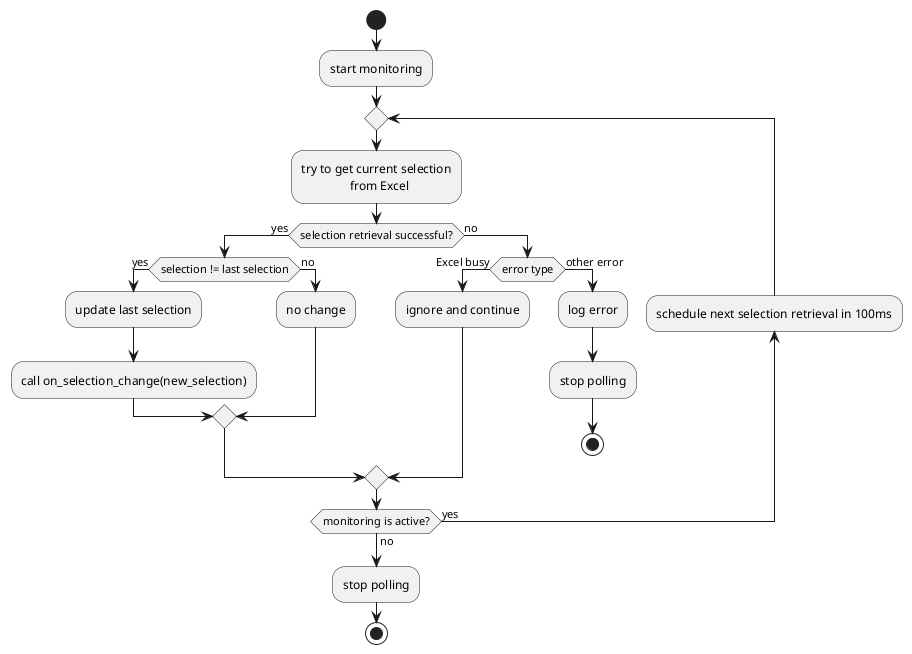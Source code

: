 @startuml
skinparam defaultTextAlignment center

start
:start monitoring;

repeat
:try to get current selection
  from Excel;

  if (selection retrieval successful?) then (yes)
    if (selection != last selection) then (yes)
      :update last selection;
      :call on_selection_change(new_selection);
    else (no)
      :no change;
    endif
  else (no)
    if (error type) then (Excel busy)
      :ignore and continue;
    else (other error)
      :log error;
      :stop polling;
      stop
    endif
  endif

    backward :schedule next selection retrieval in 100ms;
repeat while (monitoring is active?) is (yes) not (no)

:stop polling;
stop
@enduml